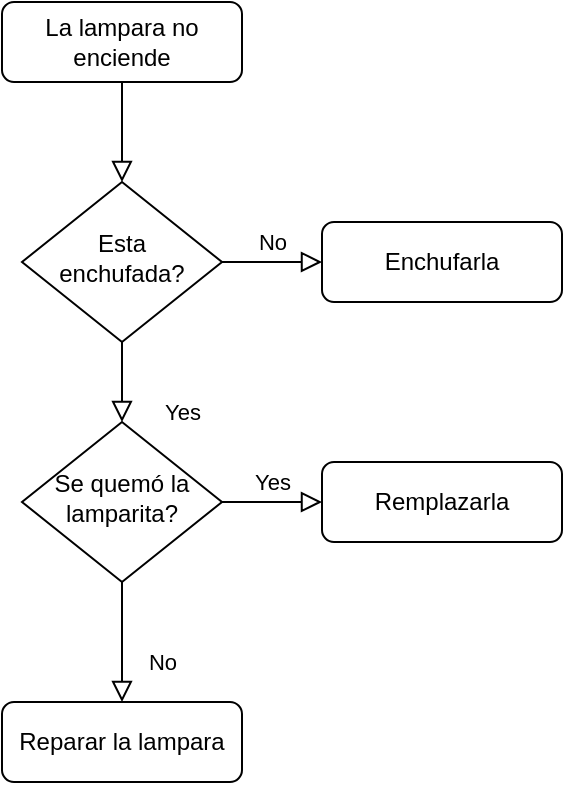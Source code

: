 <mxfile version="12.9.9" type="device" pages="3"><diagram id="C5RBs43oDa-KdzZeNtuy" name="IF"><mxGraphModel dx="1021" dy="437" grid="1" gridSize="10" guides="1" tooltips="1" connect="1" arrows="1" fold="1" page="1" pageScale="1" pageWidth="827" pageHeight="1169" math="0" shadow="0"><root><mxCell id="WIyWlLk6GJQsqaUBKTNV-0"/><mxCell id="WIyWlLk6GJQsqaUBKTNV-1" parent="WIyWlLk6GJQsqaUBKTNV-0"/><mxCell id="WIyWlLk6GJQsqaUBKTNV-2" value="" style="rounded=0;html=1;jettySize=auto;orthogonalLoop=1;fontSize=11;endArrow=block;endFill=0;endSize=8;strokeWidth=1;shadow=0;labelBackgroundColor=none;edgeStyle=orthogonalEdgeStyle;" parent="WIyWlLk6GJQsqaUBKTNV-1" source="WIyWlLk6GJQsqaUBKTNV-3" target="WIyWlLk6GJQsqaUBKTNV-6" edge="1"><mxGeometry relative="1" as="geometry"/></mxCell><mxCell id="WIyWlLk6GJQsqaUBKTNV-3" value="La lampara no enciende" style="rounded=1;whiteSpace=wrap;html=1;fontSize=12;glass=0;strokeWidth=1;shadow=0;" parent="WIyWlLk6GJQsqaUBKTNV-1" vertex="1"><mxGeometry x="320" y="195" width="120" height="40" as="geometry"/></mxCell><mxCell id="WIyWlLk6GJQsqaUBKTNV-4" value="Yes" style="rounded=0;html=1;jettySize=auto;orthogonalLoop=1;fontSize=11;endArrow=block;endFill=0;endSize=8;strokeWidth=1;shadow=0;labelBackgroundColor=none;edgeStyle=orthogonalEdgeStyle;" parent="WIyWlLk6GJQsqaUBKTNV-1" source="WIyWlLk6GJQsqaUBKTNV-6" target="WIyWlLk6GJQsqaUBKTNV-10" edge="1"><mxGeometry x="0.75" y="30" relative="1" as="geometry"><mxPoint as="offset"/></mxGeometry></mxCell><mxCell id="WIyWlLk6GJQsqaUBKTNV-5" value="No" style="edgeStyle=orthogonalEdgeStyle;rounded=0;html=1;jettySize=auto;orthogonalLoop=1;fontSize=11;endArrow=block;endFill=0;endSize=8;strokeWidth=1;shadow=0;labelBackgroundColor=none;" parent="WIyWlLk6GJQsqaUBKTNV-1" source="WIyWlLk6GJQsqaUBKTNV-6" target="WIyWlLk6GJQsqaUBKTNV-7" edge="1"><mxGeometry y="10" relative="1" as="geometry"><mxPoint as="offset"/></mxGeometry></mxCell><mxCell id="WIyWlLk6GJQsqaUBKTNV-6" value="Esta enchufada?" style="rhombus;whiteSpace=wrap;html=1;shadow=0;fontFamily=Helvetica;fontSize=12;align=center;strokeWidth=1;spacing=6;spacingTop=-4;" parent="WIyWlLk6GJQsqaUBKTNV-1" vertex="1"><mxGeometry x="330" y="285" width="100" height="80" as="geometry"/></mxCell><mxCell id="WIyWlLk6GJQsqaUBKTNV-7" value="Enchufarla" style="rounded=1;whiteSpace=wrap;html=1;fontSize=12;glass=0;strokeWidth=1;shadow=0;" parent="WIyWlLk6GJQsqaUBKTNV-1" vertex="1"><mxGeometry x="480" y="305" width="120" height="40" as="geometry"/></mxCell><mxCell id="WIyWlLk6GJQsqaUBKTNV-8" value="No" style="rounded=0;html=1;jettySize=auto;orthogonalLoop=1;fontSize=11;endArrow=block;endFill=0;endSize=8;strokeWidth=1;shadow=0;labelBackgroundColor=none;edgeStyle=orthogonalEdgeStyle;" parent="WIyWlLk6GJQsqaUBKTNV-1" source="WIyWlLk6GJQsqaUBKTNV-10" target="WIyWlLk6GJQsqaUBKTNV-11" edge="1"><mxGeometry x="0.333" y="20" relative="1" as="geometry"><mxPoint as="offset"/></mxGeometry></mxCell><mxCell id="WIyWlLk6GJQsqaUBKTNV-9" value="Yes" style="edgeStyle=orthogonalEdgeStyle;rounded=0;html=1;jettySize=auto;orthogonalLoop=1;fontSize=11;endArrow=block;endFill=0;endSize=8;strokeWidth=1;shadow=0;labelBackgroundColor=none;" parent="WIyWlLk6GJQsqaUBKTNV-1" source="WIyWlLk6GJQsqaUBKTNV-10" target="WIyWlLk6GJQsqaUBKTNV-12" edge="1"><mxGeometry y="10" relative="1" as="geometry"><mxPoint as="offset"/></mxGeometry></mxCell><mxCell id="WIyWlLk6GJQsqaUBKTNV-10" value="Se quemó la lamparita?" style="rhombus;whiteSpace=wrap;html=1;shadow=0;fontFamily=Helvetica;fontSize=12;align=center;strokeWidth=1;spacing=6;spacingTop=-4;" parent="WIyWlLk6GJQsqaUBKTNV-1" vertex="1"><mxGeometry x="330" y="405" width="100" height="80" as="geometry"/></mxCell><mxCell id="WIyWlLk6GJQsqaUBKTNV-11" value="Reparar la lampara" style="rounded=1;whiteSpace=wrap;html=1;fontSize=12;glass=0;strokeWidth=1;shadow=0;" parent="WIyWlLk6GJQsqaUBKTNV-1" vertex="1"><mxGeometry x="320" y="545" width="120" height="40" as="geometry"/></mxCell><mxCell id="WIyWlLk6GJQsqaUBKTNV-12" value="Remplazarla" style="rounded=1;whiteSpace=wrap;html=1;fontSize=12;glass=0;strokeWidth=1;shadow=0;" parent="WIyWlLk6GJQsqaUBKTNV-1" vertex="1"><mxGeometry x="480" y="425" width="120" height="40" as="geometry"/></mxCell></root></mxGraphModel></diagram><diagram id="NIHm_gnEY69pOQKCJ_cj" name="WHILE"><mxGraphModel dx="1021" dy="437" grid="1" gridSize="10" guides="1" tooltips="1" connect="1" arrows="1" fold="1" page="1" pageScale="1" pageWidth="827" pageHeight="1169" math="0" shadow="0"><root><mxCell id="cIehyo-XvHVxfSrgJvQX-0"/><mxCell id="cIehyo-XvHVxfSrgJvQX-1" parent="cIehyo-XvHVxfSrgJvQX-0"/><mxCell id="LQPFlbqhYtmw1bKR8tEt-5" value="" style="edgeStyle=orthogonalEdgeStyle;rounded=0;orthogonalLoop=1;jettySize=auto;html=1;" edge="1" parent="cIehyo-XvHVxfSrgJvQX-1" source="ZrIGc_P4ni3i37ZPLA5_-1" target="LQPFlbqhYtmw1bKR8tEt-2"><mxGeometry relative="1" as="geometry"/></mxCell><mxCell id="ZrIGc_P4ni3i37ZPLA5_-1" value="Abrir archivo" style="rounded=1;whiteSpace=wrap;html=1;fontSize=12;glass=0;strokeWidth=1;shadow=0;" vertex="1" parent="cIehyo-XvHVxfSrgJvQX-1"><mxGeometry x="290" y="500" width="120" height="40" as="geometry"/></mxCell><mxCell id="ZrIGc_P4ni3i37ZPLA5_-7" value="Yes" style="edgeStyle=orthogonalEdgeStyle;rounded=0;html=1;jettySize=auto;orthogonalLoop=1;fontSize=11;endArrow=block;endFill=0;endSize=8;strokeWidth=1;shadow=0;labelBackgroundColor=none;" edge="1" source="ZrIGc_P4ni3i37ZPLA5_-8" target="ZrIGc_P4ni3i37ZPLA5_-9" parent="cIehyo-XvHVxfSrgJvQX-1"><mxGeometry y="10" relative="1" as="geometry"><mxPoint as="offset"/></mxGeometry></mxCell><mxCell id="LQPFlbqhYtmw1bKR8tEt-4" style="edgeStyle=orthogonalEdgeStyle;rounded=0;orthogonalLoop=1;jettySize=auto;html=1;exitX=0.5;exitY=1;exitDx=0;exitDy=0;entryX=0;entryY=0.5;entryDx=0;entryDy=0;" edge="1" parent="cIehyo-XvHVxfSrgJvQX-1" source="ZrIGc_P4ni3i37ZPLA5_-8" target="LQPFlbqhYtmw1bKR8tEt-2"><mxGeometry relative="1" as="geometry"><Array as="points"><mxPoint x="350" y="810"/><mxPoint x="250" y="810"/><mxPoint x="250" y="630"/></Array></mxGeometry></mxCell><mxCell id="ZrIGc_P4ni3i37ZPLA5_-8" value="Clave = correcta?" style="rhombus;whiteSpace=wrap;html=1;shadow=0;fontFamily=Helvetica;fontSize=12;align=center;strokeWidth=1;spacing=6;spacingTop=-4;" vertex="1" parent="cIehyo-XvHVxfSrgJvQX-1"><mxGeometry x="300" y="690" width="100" height="80" as="geometry"/></mxCell><mxCell id="ZrIGc_P4ni3i37ZPLA5_-9" value="..." style="rounded=1;whiteSpace=wrap;html=1;fontSize=12;glass=0;strokeWidth=1;shadow=0;" vertex="1" parent="cIehyo-XvHVxfSrgJvQX-1"><mxGeometry x="450" y="710" width="120" height="40" as="geometry"/></mxCell><mxCell id="LQPFlbqhYtmw1bKR8tEt-6" value="" style="edgeStyle=orthogonalEdgeStyle;rounded=0;orthogonalLoop=1;jettySize=auto;html=1;" edge="1" parent="cIehyo-XvHVxfSrgJvQX-1" source="LQPFlbqhYtmw1bKR8tEt-2" target="ZrIGc_P4ni3i37ZPLA5_-8"><mxGeometry relative="1" as="geometry"/></mxCell><mxCell id="LQPFlbqhYtmw1bKR8tEt-2" value="Solicitar clave" style="rounded=1;whiteSpace=wrap;html=1;fontSize=12;glass=0;strokeWidth=1;shadow=0;" vertex="1" parent="cIehyo-XvHVxfSrgJvQX-1"><mxGeometry x="290" y="610" width="120" height="40" as="geometry"/></mxCell><mxCell id="LQPFlbqhYtmw1bKR8tEt-7" value="No" style="text;html=1;align=center;verticalAlign=middle;resizable=0;points=[];autosize=1;" vertex="1" parent="cIehyo-XvHVxfSrgJvQX-1"><mxGeometry x="300" y="760" width="30" height="20" as="geometry"/></mxCell></root></mxGraphModel></diagram><diagram name="FOR" id="4FmBP2F0ShlM5cOdn3_X"><mxGraphModel dx="1021" dy="437" grid="1" gridSize="10" guides="1" tooltips="1" connect="1" arrows="1" fold="1" page="1" pageScale="1" pageWidth="827" pageHeight="1169" math="0" shadow="0"><root><mxCell id="BAywPWRVJSAsJKdJXfzN-0"/><mxCell id="BAywPWRVJSAsJKdJXfzN-1" parent="BAywPWRVJSAsJKdJXfzN-0"/><mxCell id="VPI5fZKQdQYSCl-dP7Sk-11" style="edgeStyle=orthogonalEdgeStyle;rounded=0;orthogonalLoop=1;jettySize=auto;html=1;exitX=0.5;exitY=1;exitDx=0;exitDy=0;entryX=0.5;entryY=0;entryDx=0;entryDy=0;" edge="1" parent="BAywPWRVJSAsJKdJXfzN-1" source="BAywPWRVJSAsJKdJXfzN-3" target="BAywPWRVJSAsJKdJXfzN-6"><mxGeometry relative="1" as="geometry"/></mxCell><mxCell id="BAywPWRVJSAsJKdJXfzN-3" value="Inicio" style="rounded=1;whiteSpace=wrap;html=1;fontSize=12;glass=0;strokeWidth=1;shadow=0;" vertex="1" parent="BAywPWRVJSAsJKdJXfzN-1"><mxGeometry x="290" y="500" width="120" height="40" as="geometry"/></mxCell><mxCell id="VPI5fZKQdQYSCl-dP7Sk-10" style="edgeStyle=orthogonalEdgeStyle;rounded=0;orthogonalLoop=1;jettySize=auto;html=1;exitX=1;exitY=0;exitDx=0;exitDy=0;entryX=0.5;entryY=0;entryDx=0;entryDy=0;" edge="1" parent="BAywPWRVJSAsJKdJXfzN-1" source="BAywPWRVJSAsJKdJXfzN-6" target="VPI5fZKQdQYSCl-dP7Sk-5"><mxGeometry relative="1" as="geometry"><Array as="points"><mxPoint x="385" y="570"/><mxPoint x="590" y="570"/></Array></mxGeometry></mxCell><mxCell id="VPI5fZKQdQYSCl-dP7Sk-12" value="in loop.." style="text;html=1;align=center;verticalAlign=middle;resizable=0;points=[];" vertex="1" connectable="0" parent="VPI5fZKQdQYSCl-dP7Sk-10"><mxGeometry x="-0.385" y="-5" relative="1" as="geometry"><mxPoint x="1" y="10" as="offset"/></mxGeometry></mxCell><mxCell id="VPI5fZKQdQYSCl-dP7Sk-14" style="edgeStyle=orthogonalEdgeStyle;rounded=0;orthogonalLoop=1;jettySize=auto;html=1;exitX=0.5;exitY=1;exitDx=0;exitDy=0;" edge="1" parent="BAywPWRVJSAsJKdJXfzN-1" source="BAywPWRVJSAsJKdJXfzN-6" target="BAywPWRVJSAsJKdJXfzN-7"><mxGeometry relative="1" as="geometry"/></mxCell><mxCell id="BAywPWRVJSAsJKdJXfzN-6" value="for i=1:10" style="rhombus;whiteSpace=wrap;html=1;shadow=0;fontFamily=Helvetica;fontSize=12;align=center;strokeWidth=1;spacing=6;spacingTop=-4;" vertex="1" parent="BAywPWRVJSAsJKdJXfzN-1"><mxGeometry x="280" y="590" width="140" height="110" as="geometry"/></mxCell><mxCell id="BAywPWRVJSAsJKdJXfzN-7" value="Fin" style="rounded=1;whiteSpace=wrap;html=1;fontSize=12;glass=0;strokeWidth=1;shadow=0;" vertex="1" parent="BAywPWRVJSAsJKdJXfzN-1"><mxGeometry x="290" y="790" width="120" height="40" as="geometry"/></mxCell><mxCell id="VPI5fZKQdQYSCl-dP7Sk-8" style="edgeStyle=orthogonalEdgeStyle;rounded=0;orthogonalLoop=1;jettySize=auto;html=1;entryX=1;entryY=1;entryDx=0;entryDy=0;exitX=0.5;exitY=1;exitDx=0;exitDy=0;" edge="1" parent="BAywPWRVJSAsJKdJXfzN-1" source="VPI5fZKQdQYSCl-dP7Sk-5" target="BAywPWRVJSAsJKdJXfzN-6"><mxGeometry relative="1" as="geometry"><mxPoint x="610" y="740" as="sourcePoint"/><mxPoint x="390" y="730" as="targetPoint"/><Array as="points"><mxPoint x="590" y="730"/><mxPoint x="385" y="730"/></Array></mxGeometry></mxCell><mxCell id="VPI5fZKQdQYSCl-dP7Sk-5" value="imprimir número" style="rounded=1;whiteSpace=wrap;html=1;fontSize=12;glass=0;strokeWidth=1;shadow=0;" vertex="1" parent="BAywPWRVJSAsJKdJXfzN-1"><mxGeometry x="530" y="625" width="120" height="40" as="geometry"/></mxCell></root></mxGraphModel></diagram></mxfile>